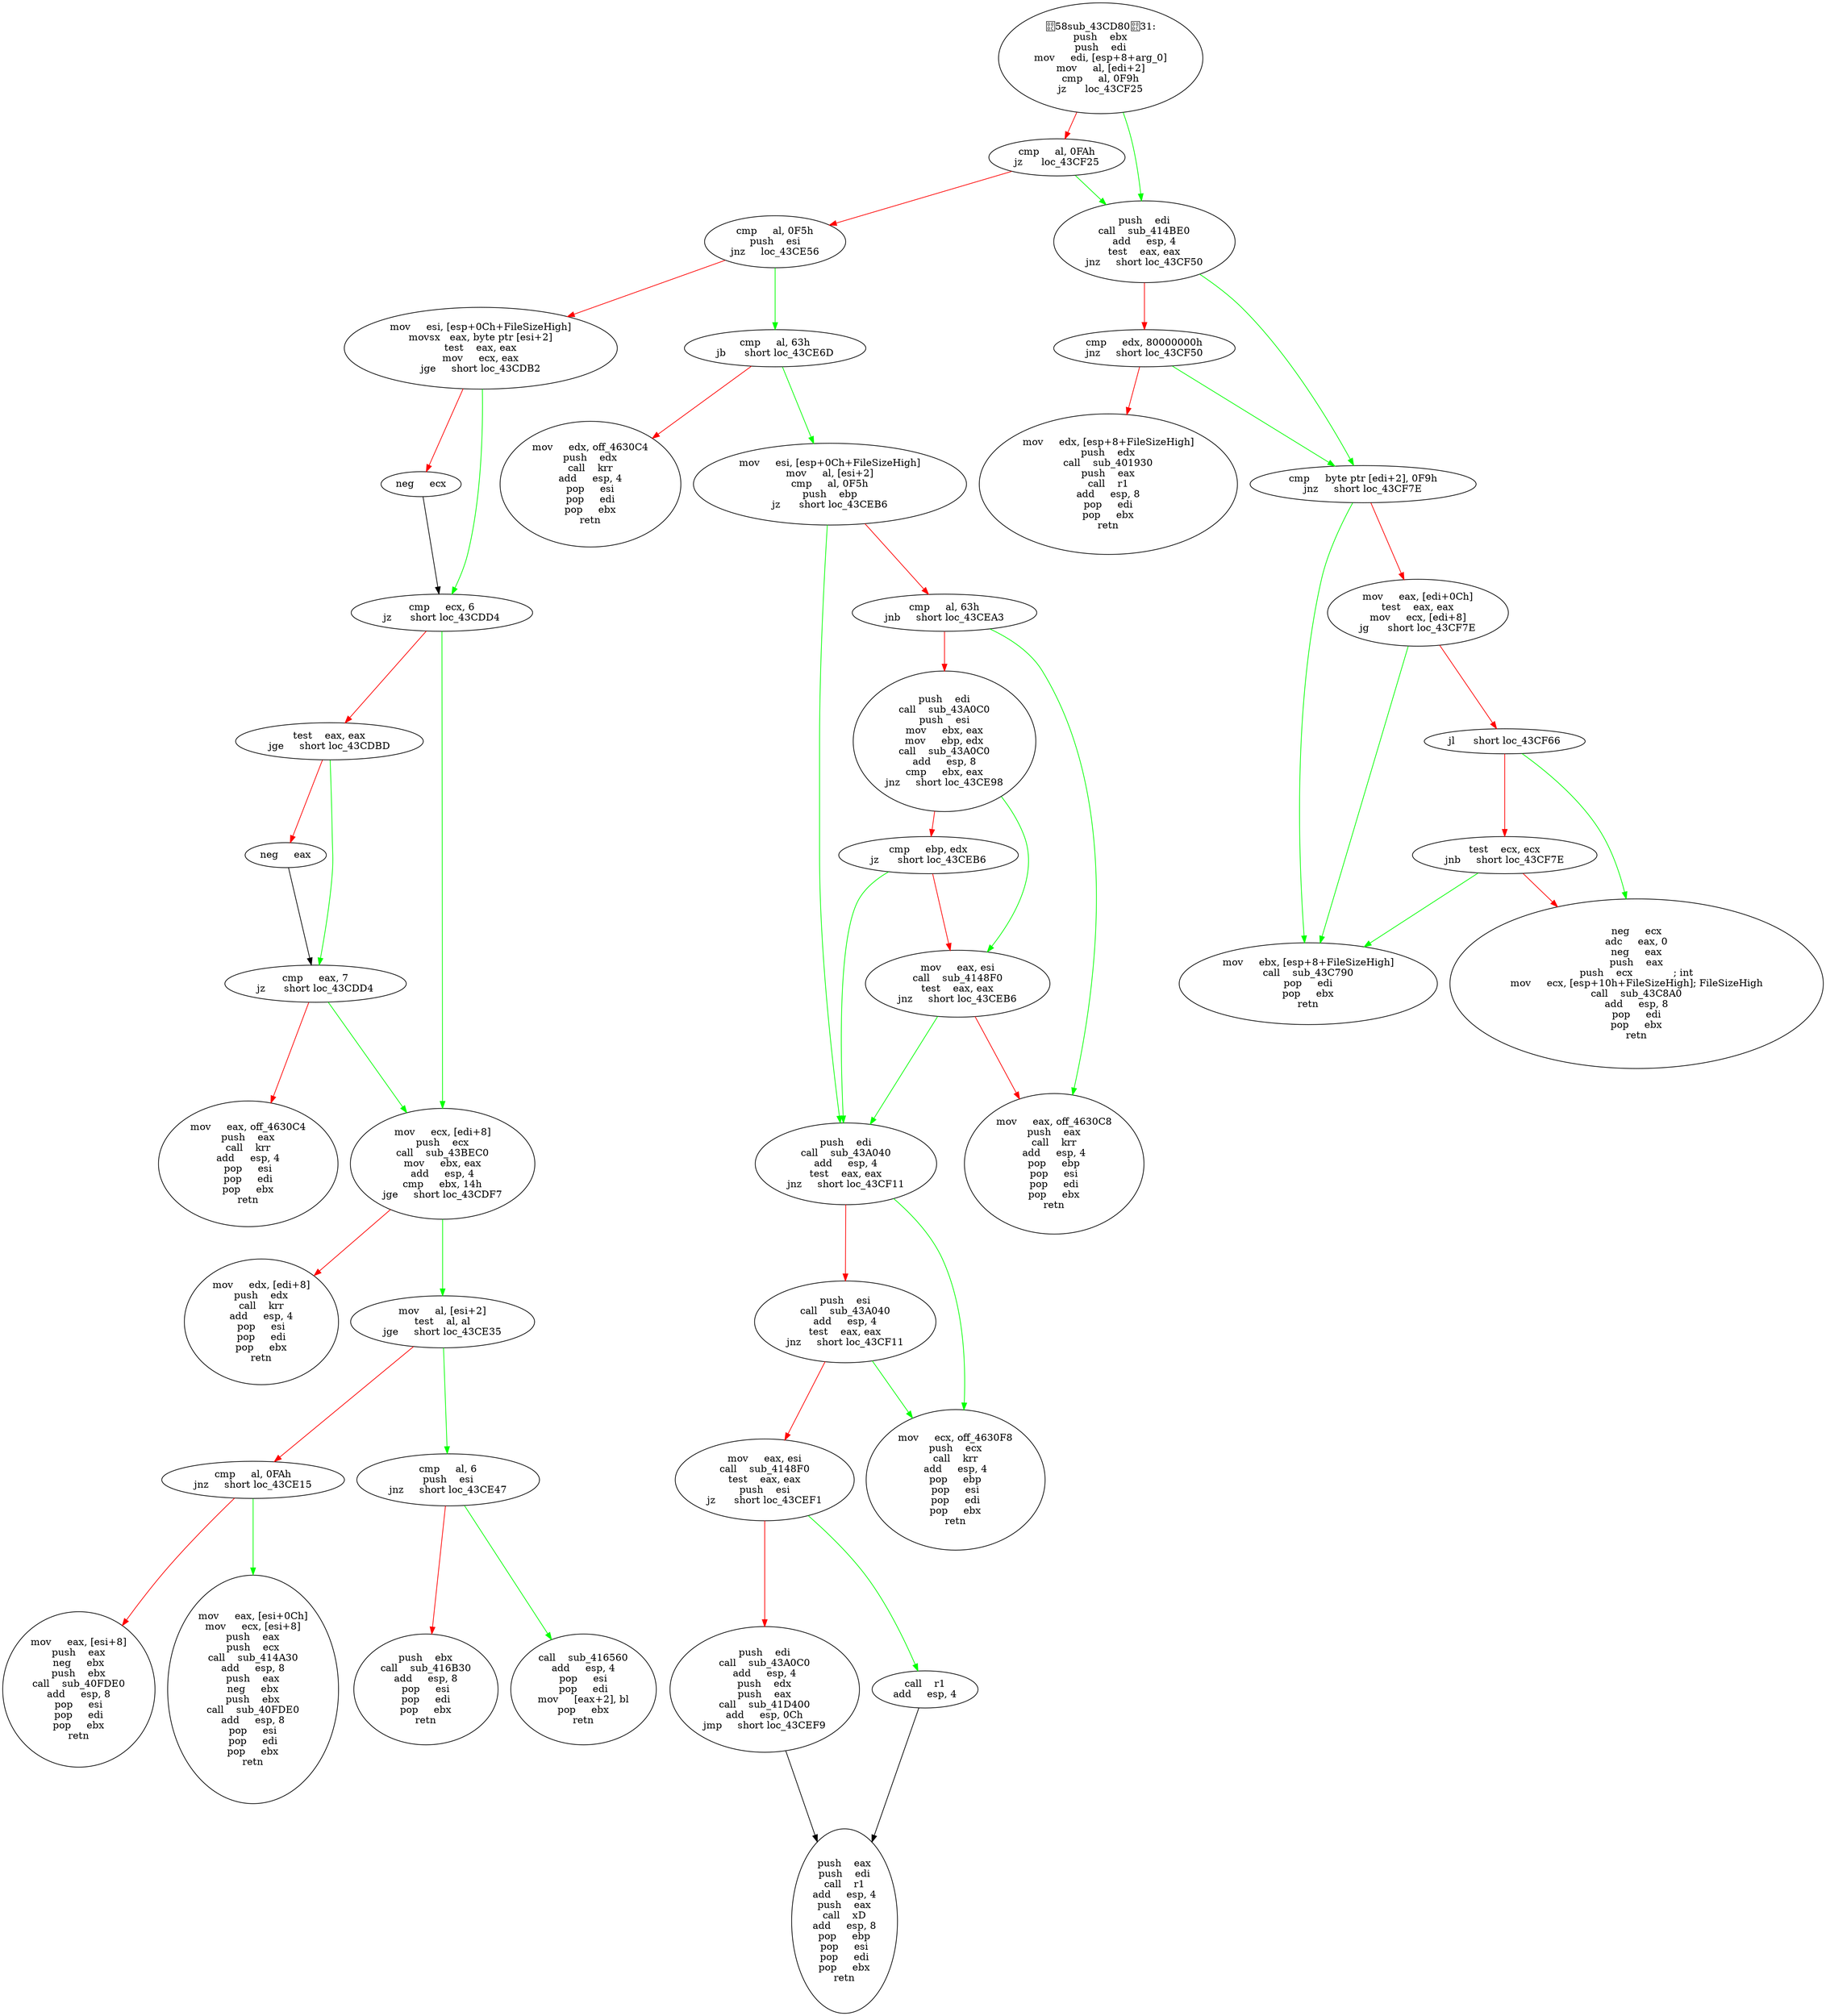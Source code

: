 digraph G{
Node0 [label = "58sub_43CD8031:
push    ebx
push    edi
mov     edi, [esp+8+arg_0]
mov     al, [edi+2]
cmp     al, 0F9h
jz      loc_43CF25"]
Node1 [label = "cmp     al, 0FAh
jz      loc_43CF25"]
Node2 [label = "cmp     al, 0F5h
push    esi
jnz     loc_43CE56"]
Node3 [label = "mov     esi, [esp+0Ch+FileSizeHigh]
movsx   eax, byte ptr [esi+2]
test    eax, eax
mov     ecx, eax
jge     short loc_43CDB2"]
Node4 [label = "neg     ecx"]
Node5 [label = "cmp     ecx, 6
jz      short loc_43CDD4"]
Node6 [label = "test    eax, eax
jge     short loc_43CDBD"]
Node7 [label = "neg     eax"]
Node8 [label = "cmp     eax, 7
jz      short loc_43CDD4"]
Node9 [label = "mov     eax, off_4630C4
push    eax
call    krr
add     esp, 4
pop     esi
pop     edi
pop     ebx
retn"]
Node10 [label = "mov     ecx, [edi+8]
push    ecx
call    sub_43BEC0
mov     ebx, eax
add     esp, 4
cmp     ebx, 14h
jge     short loc_43CDF7"]
Node11 [label = "mov     edx, [edi+8]
push    edx
call    krr
add     esp, 4
pop     esi
pop     edi
pop     ebx
retn"]
Node12 [label = "mov     al, [esi+2]
test    al, al
jge     short loc_43CE35"]
Node13 [label = "cmp     al, 0FAh
jnz     short loc_43CE15"]
Node14 [label = "mov     eax, [esi+8]
push    eax
neg     ebx
push    ebx
call    sub_40FDE0
add     esp, 8
pop     esi
pop     edi
pop     ebx
retn"]
Node15 [label = "mov     eax, [esi+0Ch]
mov     ecx, [esi+8]
push    eax
push    ecx
call    sub_414A30
add     esp, 8
push    eax
neg     ebx
push    ebx
call    sub_40FDE0
add     esp, 8
pop     esi
pop     edi
pop     ebx
retn"]
Node16 [label = "cmp     al, 6
push    esi
jnz     short loc_43CE47"]
Node17 [label = "push    ebx
call    sub_416B30
add     esp, 8
pop     esi
pop     edi
pop     ebx
retn"]
Node18 [label = "call    sub_416560
add     esp, 4
pop     esi
pop     edi
mov     [eax+2], bl
pop     ebx
retn"]
Node19 [label = "cmp     al, 63h
jb      short loc_43CE6D"]
Node20 [label = "mov     edx, off_4630C4
push    edx
call    krr
add     esp, 4
pop     esi
pop     edi
pop     ebx
retn"]
Node21 [label = "mov     esi, [esp+0Ch+FileSizeHigh]
mov     al, [esi+2]
cmp     al, 0F5h
push    ebp
jz      short loc_43CEB6"]
Node22 [label = "cmp     al, 63h
jnb     short loc_43CEA3"]
Node23 [label = "push    edi
call    sub_43A0C0
push    esi
mov     ebx, eax
mov     ebp, edx
call    sub_43A0C0
add     esp, 8
cmp     ebx, eax
jnz     short loc_43CE98"]
Node24 [label = "cmp     ebp, edx
jz      short loc_43CEB6"]
Node25 [label = "mov     eax, esi
call    sub_4148F0
test    eax, eax
jnz     short loc_43CEB6"]
Node26 [label = "mov     eax, off_4630C8
push    eax
call    krr
add     esp, 4
pop     ebp
pop     esi
pop     edi
pop     ebx
retn"]
Node27 [label = "push    edi
call    sub_43A040
add     esp, 4
test    eax, eax
jnz     short loc_43CF11"]
Node28 [label = "push    esi
call    sub_43A040
add     esp, 4
test    eax, eax
jnz     short loc_43CF11"]
Node29 [label = "mov     eax, esi
call    sub_4148F0
test    eax, eax
push    esi
jz      short loc_43CEF1"]
Node30 [label = "push    edi
call    sub_43A0C0
add     esp, 4
push    edx
push    eax
call    sub_41D400
add     esp, 0Ch
jmp     short loc_43CEF9"]
Node31 [label = "call    r1
add     esp, 4"]
Node32 [label = "push    eax
push    edi
call    r1
add     esp, 4
push    eax
call    xD
add     esp, 8
pop     ebp
pop     esi
pop     edi
pop     ebx
retn"]
Node33 [label = "mov     ecx, off_4630F8
push    ecx
call    krr
add     esp, 4
pop     ebp
pop     esi
pop     edi
pop     ebx
retn"]
Node34 [label = "push    edi
call    sub_414BE0
add     esp, 4
test    eax, eax
jnz     short loc_43CF50"]
Node35 [label = "cmp     edx, 80000000h
jnz     short loc_43CF50"]
Node36 [label = "mov     edx, [esp+8+FileSizeHigh]
push    edx
call    sub_401930
push    eax
call    r1
add     esp, 8
pop     edi
pop     ebx
retn"]
Node37 [label = "cmp     byte ptr [edi+2], 0F9h
jnz     short loc_43CF7E"]
Node38 [label = "mov     eax, [edi+0Ch]
test    eax, eax
mov     ecx, [edi+8]
jg      short loc_43CF7E"]
Node39 [label = "jl      short loc_43CF66"]
Node40 [label = "test    ecx, ecx
jnb     short loc_43CF7E"]
Node41 [label = "neg     ecx
adc     eax, 0
neg     eax
push    eax
push    ecx             ; int
mov     ecx, [esp+10h+FileSizeHigh]; FileSizeHigh
call    sub_43C8A0
add     esp, 8
pop     edi
pop     ebx
retn"]
Node42 [label = "mov     ebx, [esp+8+FileSizeHigh]
call    sub_43C790
pop     edi
pop     ebx
retn"]
Node0 -> Node1 [color = "red"]
Node0 -> Node34 [color = "green"]
Node1 -> Node2 [color = "red"]
Node1 -> Node34 [color = "green"]
Node2 -> Node3 [color = "red"]
Node2 -> Node19 [color = "green"]
Node3 -> Node4 [color = "red"]
Node3 -> Node5 [color = "green"]
Node4 -> Node5 [color = "black"]
Node5 -> Node6 [color = "red"]
Node5 -> Node10 [color = "green"]
Node6 -> Node7 [color = "red"]
Node6 -> Node8 [color = "green"]
Node7 -> Node8 [color = "black"]
Node8 -> Node9 [color = "red"]
Node8 -> Node10 [color = "green"]
Node10 -> Node11 [color = "red"]
Node10 -> Node12 [color = "green"]
Node12 -> Node13 [color = "red"]
Node12 -> Node16 [color = "green"]
Node13 -> Node14 [color = "red"]
Node13 -> Node15 [color = "green"]
Node16 -> Node17 [color = "red"]
Node16 -> Node18 [color = "green"]
Node19 -> Node20 [color = "red"]
Node19 -> Node21 [color = "green"]
Node21 -> Node22 [color = "red"]
Node21 -> Node27 [color = "green"]
Node22 -> Node23 [color = "red"]
Node22 -> Node26 [color = "green"]
Node23 -> Node24 [color = "red"]
Node23 -> Node25 [color = "green"]
Node24 -> Node25 [color = "red"]
Node24 -> Node27 [color = "green"]
Node25 -> Node26 [color = "red"]
Node25 -> Node27 [color = "green"]
Node27 -> Node28 [color = "red"]
Node27 -> Node33 [color = "green"]
Node28 -> Node29 [color = "red"]
Node28 -> Node33 [color = "green"]
Node29 -> Node30 [color = "red"]
Node29 -> Node31 [color = "green"]
Node30 -> Node32 [color = "black"]
Node31 -> Node32 [color = "black"]
Node34 -> Node35 [color = "red"]
Node34 -> Node37 [color = "green"]
Node35 -> Node36 [color = "red"]
Node35 -> Node37 [color = "green"]
Node37 -> Node38 [color = "red"]
Node37 -> Node42 [color = "green"]
Node38 -> Node39 [color = "red"]
Node38 -> Node42 [color = "green"]
Node39 -> Node40 [color = "red"]
Node39 -> Node41 [color = "green"]
Node40 -> Node41 [color = "red"]
Node40 -> Node42 [color = "green"]
}